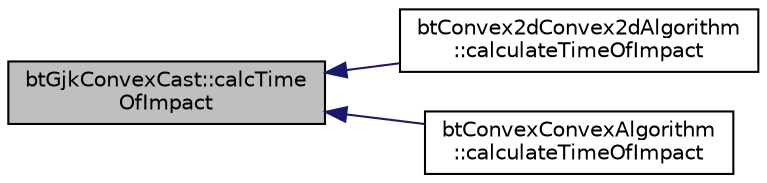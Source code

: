digraph "btGjkConvexCast::calcTimeOfImpact"
{
  edge [fontname="Helvetica",fontsize="10",labelfontname="Helvetica",labelfontsize="10"];
  node [fontname="Helvetica",fontsize="10",shape=record];
  rankdir="LR";
  Node1 [label="btGjkConvexCast::calcTime\lOfImpact",height=0.2,width=0.4,color="black", fillcolor="grey75", style="filled", fontcolor="black"];
  Node1 -> Node2 [dir="back",color="midnightblue",fontsize="10",style="solid",fontname="Helvetica"];
  Node2 [label="btConvex2dConvex2dAlgorithm\l::calculateTimeOfImpact",height=0.2,width=0.4,color="black", fillcolor="white", style="filled",URL="$classbt_convex2d_convex2d_algorithm.html#a32bf85e0246ed54dd41edd861294c37e"];
  Node1 -> Node3 [dir="back",color="midnightblue",fontsize="10",style="solid",fontname="Helvetica"];
  Node3 [label="btConvexConvexAlgorithm\l::calculateTimeOfImpact",height=0.2,width=0.4,color="black", fillcolor="white", style="filled",URL="$classbt_convex_convex_algorithm.html#a55f817b690c4e858d2b02607b382ce6b"];
}
